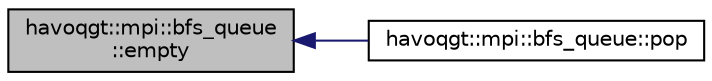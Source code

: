 digraph "havoqgt::mpi::bfs_queue::empty"
{
  edge [fontname="Helvetica",fontsize="10",labelfontname="Helvetica",labelfontsize="10"];
  node [fontname="Helvetica",fontsize="10",shape=record];
  rankdir="LR";
  Node1 [label="havoqgt::mpi::bfs_queue\l::empty",height=0.2,width=0.4,color="black", fillcolor="grey75", style="filled", fontcolor="black"];
  Node1 -> Node2 [dir="back",color="midnightblue",fontsize="10",style="solid",fontname="Helvetica"];
  Node2 [label="havoqgt::mpi::bfs_queue::pop",height=0.2,width=0.4,color="black", fillcolor="white", style="filled",URL="$classhavoqgt_1_1mpi_1_1bfs__queue.html#afa59e452f315ff109506a35f926d8f88"];
}
